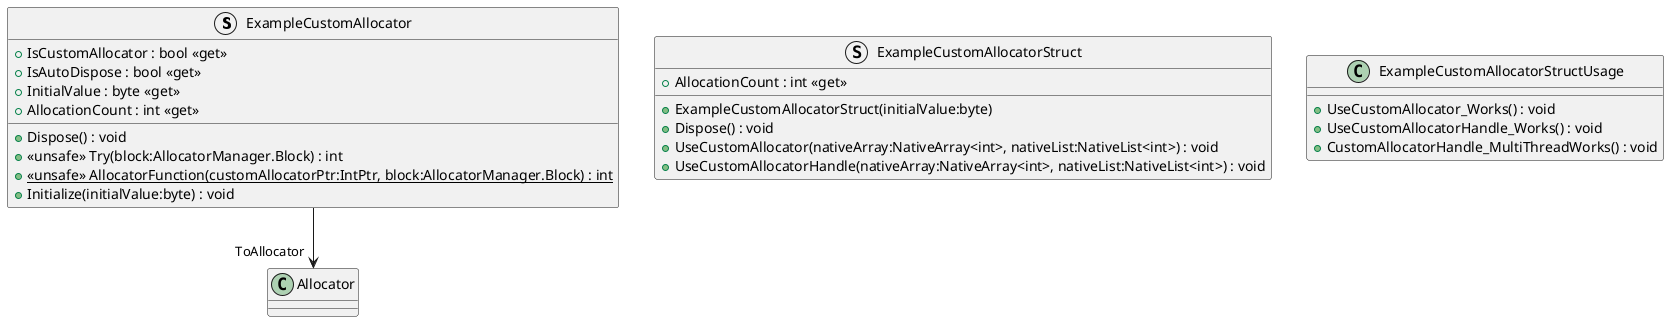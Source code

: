 @startuml
struct ExampleCustomAllocator {
    + IsCustomAllocator : bool <<get>>
    + IsAutoDispose : bool <<get>>
    + Dispose() : void
    + <<unsafe>> Try(block:AllocatorManager.Block) : int
    + {static} <<unsafe>> AllocatorFunction(customAllocatorPtr:IntPtr, block:AllocatorManager.Block) : int
    + InitialValue : byte <<get>>
    + AllocationCount : int <<get>>
    + Initialize(initialValue:byte) : void
}
struct ExampleCustomAllocatorStruct {
    + ExampleCustomAllocatorStruct(initialValue:byte)
    + Dispose() : void
    + UseCustomAllocator(nativeArray:NativeArray<int>, nativeList:NativeList<int>) : void
    + AllocationCount : int <<get>>
    + UseCustomAllocatorHandle(nativeArray:NativeArray<int>, nativeList:NativeList<int>) : void
}
class ExampleCustomAllocatorStructUsage {
    + UseCustomAllocator_Works() : void
    + UseCustomAllocatorHandle_Works() : void
    + CustomAllocatorHandle_MultiThreadWorks() : void
}
ExampleCustomAllocator --> "ToAllocator" Allocator
@enduml
